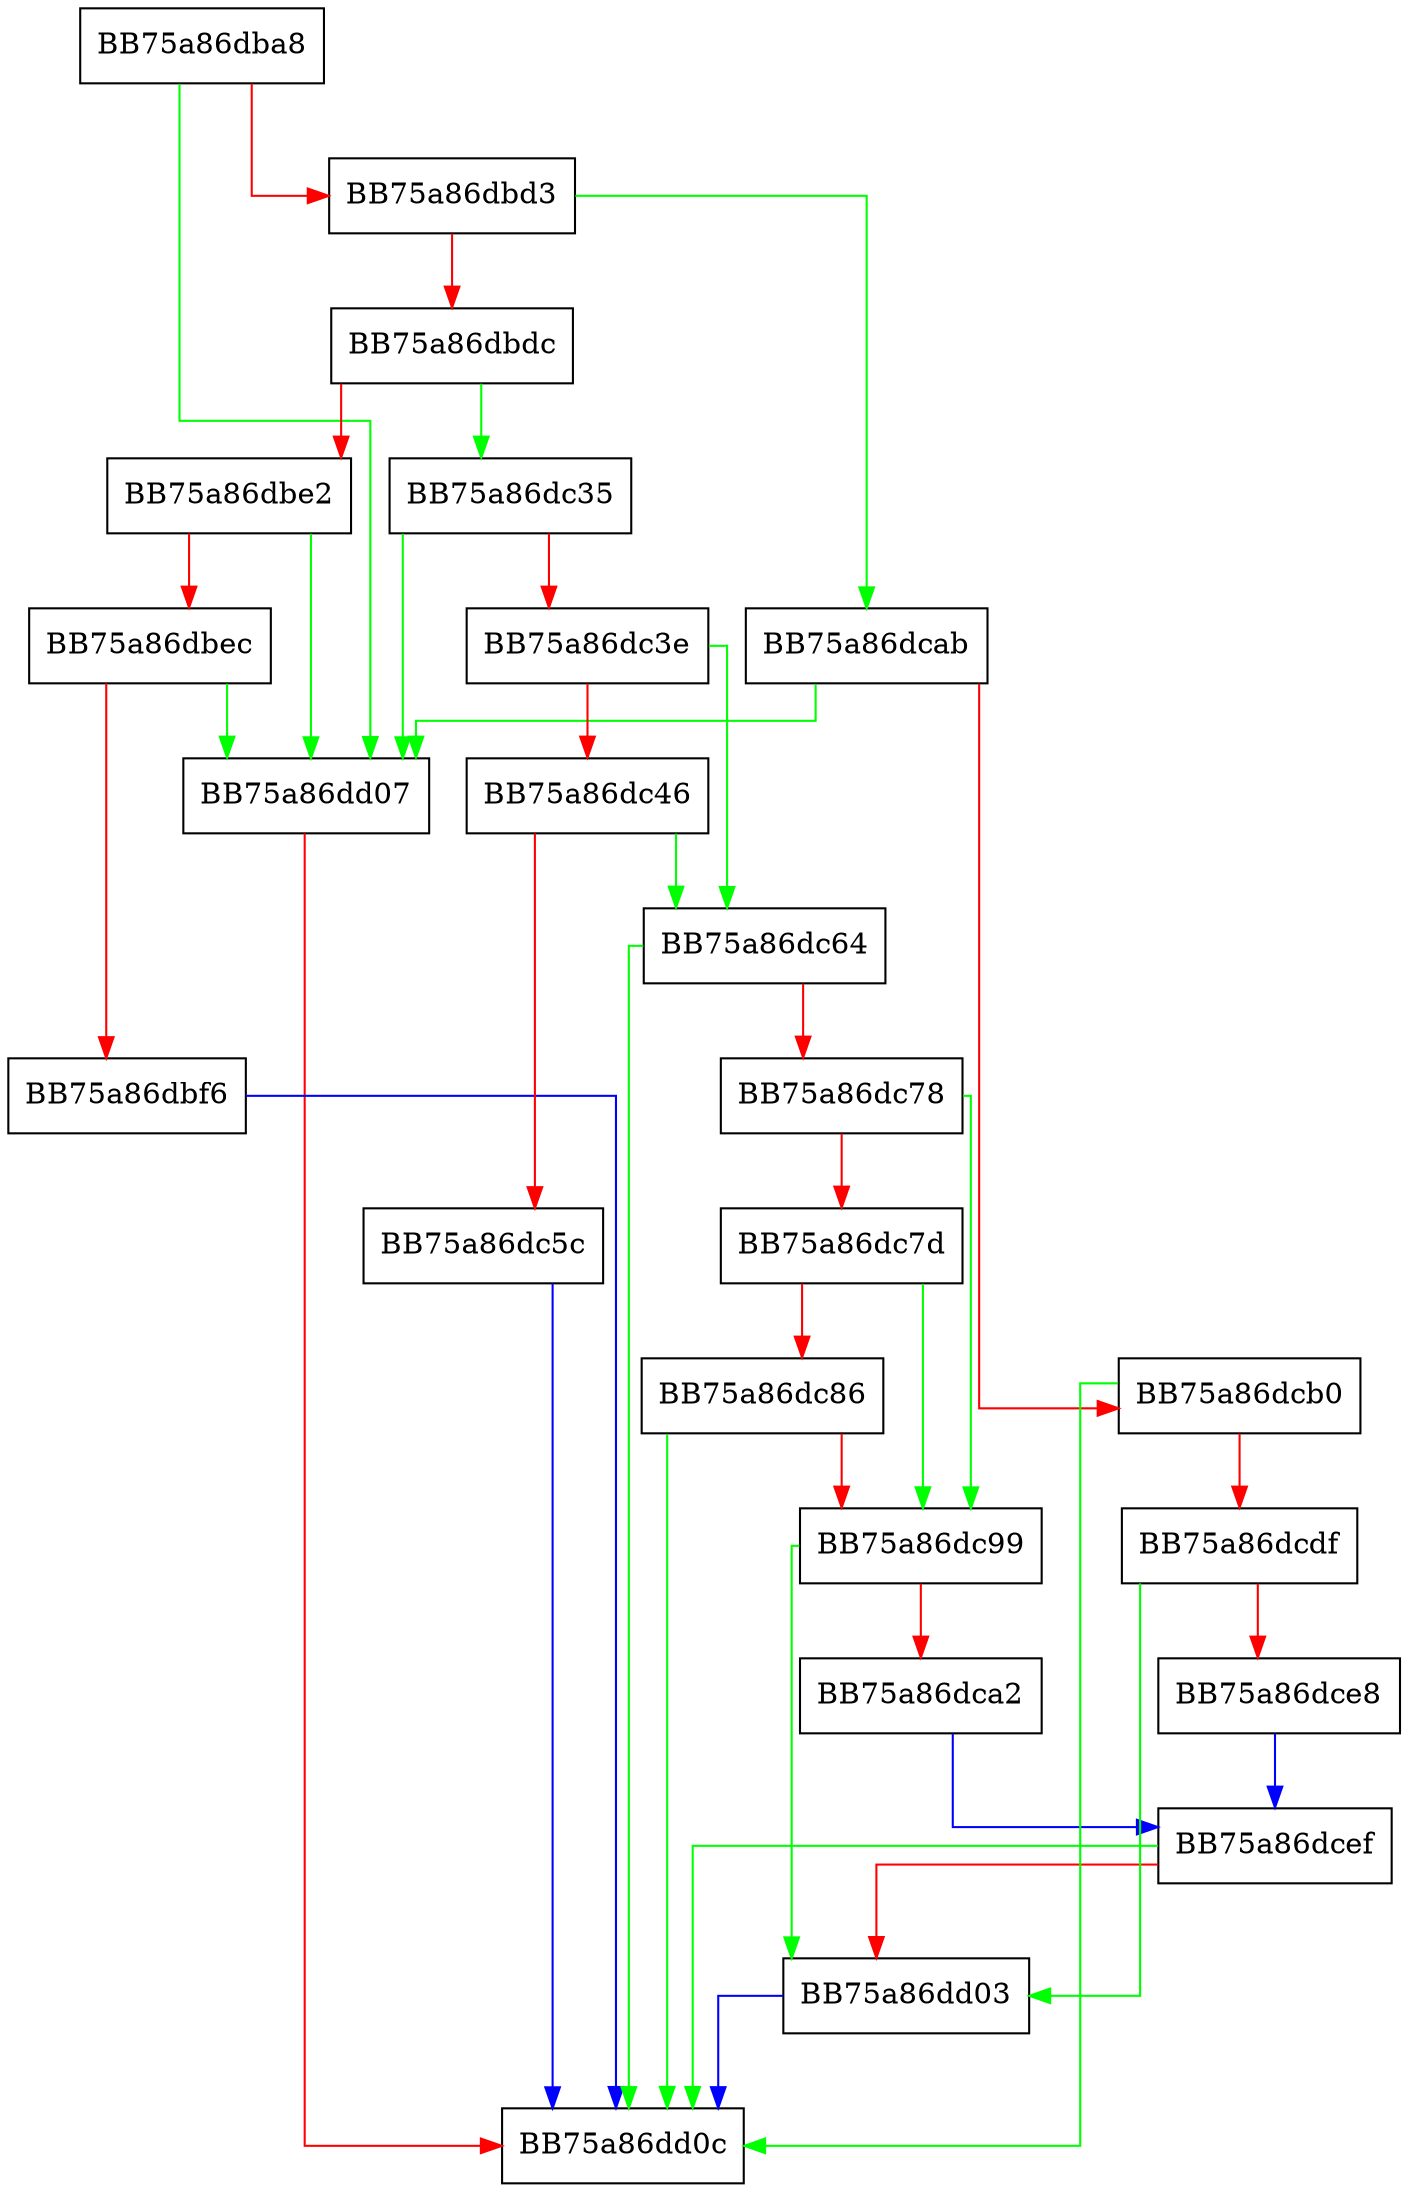 digraph AppendSockAddr {
  node [shape="box"];
  graph [splines=ortho];
  BB75a86dba8 -> BB75a86dd07 [color="green"];
  BB75a86dba8 -> BB75a86dbd3 [color="red"];
  BB75a86dbd3 -> BB75a86dcab [color="green"];
  BB75a86dbd3 -> BB75a86dbdc [color="red"];
  BB75a86dbdc -> BB75a86dc35 [color="green"];
  BB75a86dbdc -> BB75a86dbe2 [color="red"];
  BB75a86dbe2 -> BB75a86dd07 [color="green"];
  BB75a86dbe2 -> BB75a86dbec [color="red"];
  BB75a86dbec -> BB75a86dd07 [color="green"];
  BB75a86dbec -> BB75a86dbf6 [color="red"];
  BB75a86dbf6 -> BB75a86dd0c [color="blue"];
  BB75a86dc35 -> BB75a86dd07 [color="green"];
  BB75a86dc35 -> BB75a86dc3e [color="red"];
  BB75a86dc3e -> BB75a86dc64 [color="green"];
  BB75a86dc3e -> BB75a86dc46 [color="red"];
  BB75a86dc46 -> BB75a86dc64 [color="green"];
  BB75a86dc46 -> BB75a86dc5c [color="red"];
  BB75a86dc5c -> BB75a86dd0c [color="blue"];
  BB75a86dc64 -> BB75a86dd0c [color="green"];
  BB75a86dc64 -> BB75a86dc78 [color="red"];
  BB75a86dc78 -> BB75a86dc99 [color="green"];
  BB75a86dc78 -> BB75a86dc7d [color="red"];
  BB75a86dc7d -> BB75a86dc99 [color="green"];
  BB75a86dc7d -> BB75a86dc86 [color="red"];
  BB75a86dc86 -> BB75a86dd0c [color="green"];
  BB75a86dc86 -> BB75a86dc99 [color="red"];
  BB75a86dc99 -> BB75a86dd03 [color="green"];
  BB75a86dc99 -> BB75a86dca2 [color="red"];
  BB75a86dca2 -> BB75a86dcef [color="blue"];
  BB75a86dcab -> BB75a86dd07 [color="green"];
  BB75a86dcab -> BB75a86dcb0 [color="red"];
  BB75a86dcb0 -> BB75a86dd0c [color="green"];
  BB75a86dcb0 -> BB75a86dcdf [color="red"];
  BB75a86dcdf -> BB75a86dd03 [color="green"];
  BB75a86dcdf -> BB75a86dce8 [color="red"];
  BB75a86dce8 -> BB75a86dcef [color="blue"];
  BB75a86dcef -> BB75a86dd0c [color="green"];
  BB75a86dcef -> BB75a86dd03 [color="red"];
  BB75a86dd03 -> BB75a86dd0c [color="blue"];
  BB75a86dd07 -> BB75a86dd0c [color="red"];
}